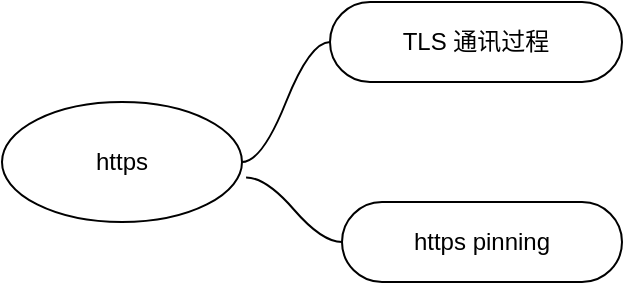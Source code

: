 <mxfile version="17.1.3" type="github">
  <diagram id="LbNndVN55RRchBTATLmV" name="Page-1">
    <mxGraphModel dx="2066" dy="1161" grid="1" gridSize="10" guides="1" tooltips="1" connect="1" arrows="1" fold="1" page="1" pageScale="1" pageWidth="827" pageHeight="1169" math="0" shadow="0">
      <root>
        <mxCell id="0" />
        <mxCell id="1" parent="0" />
        <mxCell id="vsGRGXz0Xs2UJGAKEiOz-2" value="https" style="ellipse;whiteSpace=wrap;html=1;align=center;newEdgeStyle={&quot;edgeStyle&quot;:&quot;entityRelationEdgeStyle&quot;,&quot;startArrow&quot;:&quot;none&quot;,&quot;endArrow&quot;:&quot;none&quot;,&quot;segment&quot;:10,&quot;curved&quot;:1};treeFolding=1;treeMoving=1;" vertex="1" parent="1">
          <mxGeometry x="250" y="360" width="120" height="60" as="geometry" />
        </mxCell>
        <mxCell id="vsGRGXz0Xs2UJGAKEiOz-24" value="TLS 通讯过程" style="whiteSpace=wrap;html=1;rounded=1;arcSize=50;align=center;verticalAlign=middle;strokeWidth=1;autosize=1;spacing=4;treeFolding=1;treeMoving=1;newEdgeStyle={&quot;edgeStyle&quot;:&quot;entityRelationEdgeStyle&quot;,&quot;startArrow&quot;:&quot;none&quot;,&quot;endArrow&quot;:&quot;none&quot;,&quot;segment&quot;:10,&quot;curved&quot;:1};" vertex="1" parent="1">
          <mxGeometry x="414" y="310" width="146" height="40" as="geometry" />
        </mxCell>
        <mxCell id="vsGRGXz0Xs2UJGAKEiOz-25" value="" style="edgeStyle=entityRelationEdgeStyle;startArrow=none;endArrow=none;segment=10;curved=1;rounded=0;exitX=1;exitY=0.5;exitDx=0;exitDy=0;" edge="1" target="vsGRGXz0Xs2UJGAKEiOz-24" parent="1" source="vsGRGXz0Xs2UJGAKEiOz-2">
          <mxGeometry relative="1" as="geometry">
            <mxPoint x="380" y="400" as="sourcePoint" />
          </mxGeometry>
        </mxCell>
        <mxCell id="vsGRGXz0Xs2UJGAKEiOz-26" value="https pinning" style="whiteSpace=wrap;html=1;rounded=1;arcSize=50;align=center;verticalAlign=middle;strokeWidth=1;autosize=1;spacing=4;treeFolding=1;treeMoving=1;newEdgeStyle={&quot;edgeStyle&quot;:&quot;entityRelationEdgeStyle&quot;,&quot;startArrow&quot;:&quot;none&quot;,&quot;endArrow&quot;:&quot;none&quot;,&quot;segment&quot;:10,&quot;curved&quot;:1};" vertex="1" parent="1">
          <mxGeometry x="420" y="410" width="140" height="40" as="geometry" />
        </mxCell>
        <mxCell id="vsGRGXz0Xs2UJGAKEiOz-27" value="" style="edgeStyle=entityRelationEdgeStyle;startArrow=none;endArrow=none;segment=10;curved=1;rounded=0;exitX=1.017;exitY=0.629;exitDx=0;exitDy=0;exitPerimeter=0;" edge="1" target="vsGRGXz0Xs2UJGAKEiOz-26" parent="1" source="vsGRGXz0Xs2UJGAKEiOz-2">
          <mxGeometry relative="1" as="geometry">
            <mxPoint x="420" y="470" as="sourcePoint" />
          </mxGeometry>
        </mxCell>
      </root>
    </mxGraphModel>
  </diagram>
</mxfile>
